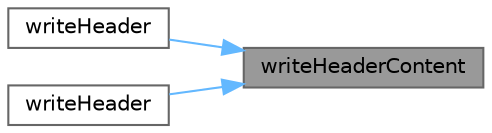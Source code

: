 digraph "writeHeaderContent"
{
 // LATEX_PDF_SIZE
  bgcolor="transparent";
  edge [fontname=Helvetica,fontsize=10,labelfontname=Helvetica,labelfontsize=10];
  node [fontname=Helvetica,fontsize=10,shape=box,height=0.2,width=0.4];
  rankdir="RL";
  Node1 [id="Node000001",label="writeHeaderContent",height=0.2,width=0.4,color="gray40", fillcolor="grey60", style="filled", fontcolor="black",tooltip=" "];
  Node1 -> Node2 [id="edge1_Node000001_Node000002",dir="back",color="steelblue1",style="solid",tooltip=" "];
  Node2 [id="Node000002",label="writeHeader",height=0.2,width=0.4,color="grey40", fillcolor="white", style="filled",URL="$classFoam_1_1IOobject.html#afd9ae9f9f706595fa3defa70f7b03d35",tooltip=" "];
  Node1 -> Node3 [id="edge2_Node000001_Node000003",dir="back",color="steelblue1",style="solid",tooltip=" "];
  Node3 [id="Node000003",label="writeHeader",height=0.2,width=0.4,color="grey40", fillcolor="white", style="filled",URL="$classFoam_1_1IOobject.html#a93d7e67e6141bb3a71094293142e7572",tooltip=" "];
}
